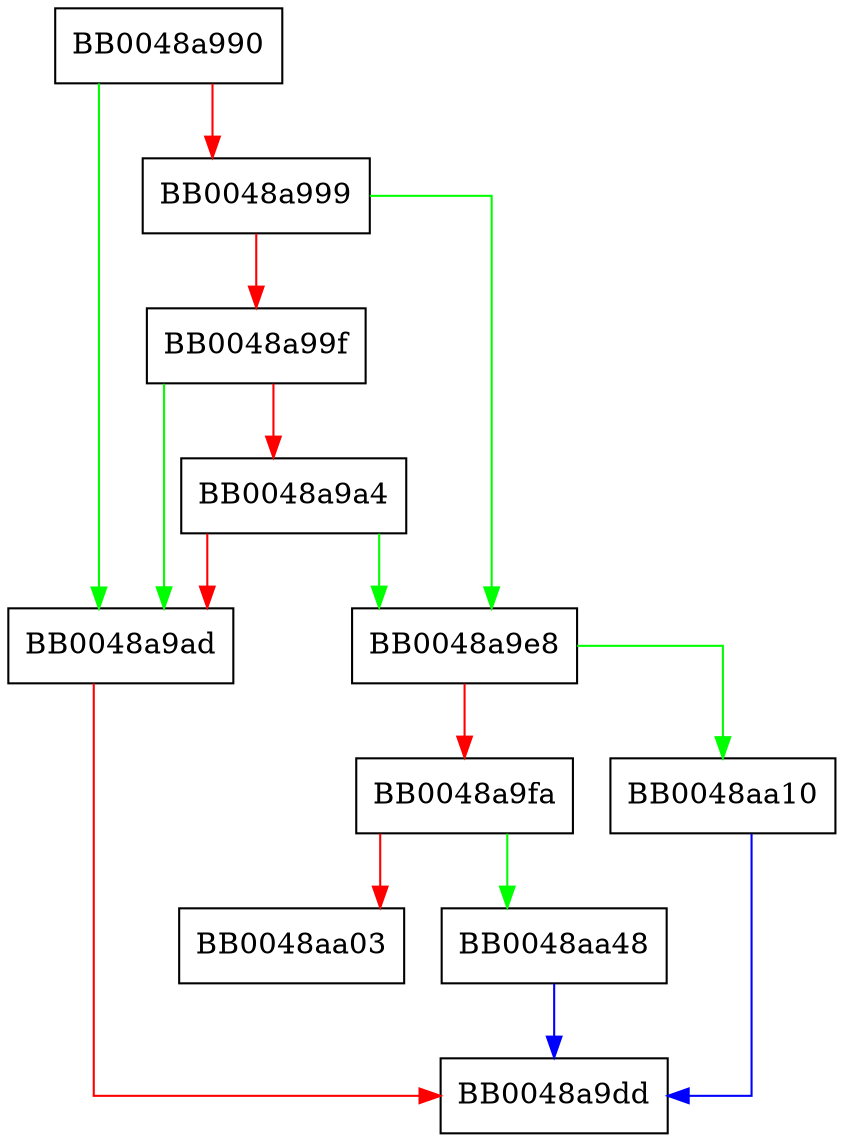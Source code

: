 digraph SSL_check_private_key {
  node [shape="box"];
  graph [splines=ortho];
  BB0048a990 -> BB0048a9ad [color="green"];
  BB0048a990 -> BB0048a999 [color="red"];
  BB0048a999 -> BB0048a9e8 [color="green"];
  BB0048a999 -> BB0048a99f [color="red"];
  BB0048a99f -> BB0048a9ad [color="green"];
  BB0048a99f -> BB0048a9a4 [color="red"];
  BB0048a9a4 -> BB0048a9e8 [color="green"];
  BB0048a9a4 -> BB0048a9ad [color="red"];
  BB0048a9ad -> BB0048a9dd [color="red"];
  BB0048a9e8 -> BB0048aa10 [color="green"];
  BB0048a9e8 -> BB0048a9fa [color="red"];
  BB0048a9fa -> BB0048aa48 [color="green"];
  BB0048a9fa -> BB0048aa03 [color="red"];
  BB0048aa10 -> BB0048a9dd [color="blue"];
  BB0048aa48 -> BB0048a9dd [color="blue"];
}